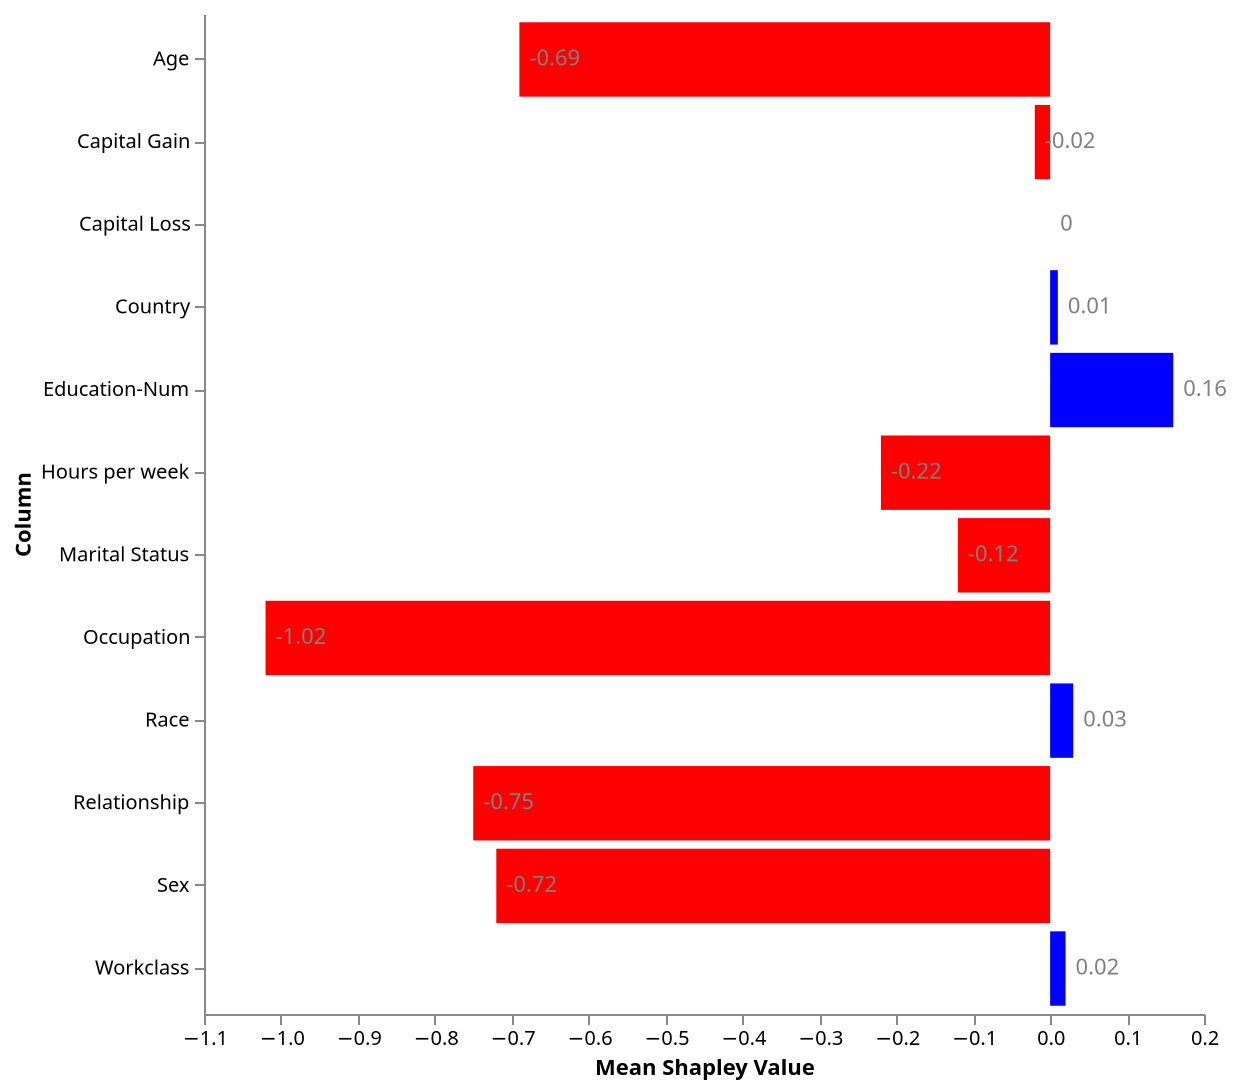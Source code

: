 {
    "$schema": "https://vega.github.io/schema/vega/v5.json",
    "description": "Mean Shapley Values Bar Plot with Rounded Numbers, Vertical Line at 0, and Arrow-like Bar Endpoints",
    "width": 500,
    "height": 500,
    "padding": 5,
    "data": [
      {
        "name": "table",
        "values": [
          {"Column": "Age", "Mean Shapley Value": -0.6932834614},
          {"Column": "Workclass", "Mean Shapley Value": 0.0160077181},
          {"Column": "Education-Num", "Mean Shapley Value": 0.1593687901},
          {"Column": "Marital Status", "Mean Shapley Value": -0.1227975013},
          {"Column": "Occupation", "Mean Shapley Value": -1.0234673973},
          {"Column": "Relationship", "Mean Shapley Value": -0.7476020132},
          {"Column": "Race", "Mean Shapley Value": 0.0314027765},
          {"Column": "Sex", "Mean Shapley Value": -0.7228710756},
          {"Column": "Capital Gain", "Mean Shapley Value": -0.0245469017},
          {"Column": "Capital Loss", "Mean Shapley Value": 0.0},
          {"Column": "Hours per week", "Mean Shapley Value": -0.2196676876},
          {"Column": "Country", "Mean Shapley Value": 0.0074794674}
        ],
        "transform": [
          {
            "type": "formula",
            "expr": "round(datum['Mean Shapley Value'] * 100) / 100",
            "as": "Rounded Mean Shapley Value"
          }
        ]
      }
    ],
    "scales": [
      {
        "name": "yscale",
        "type": "band",
        "domain": {"data": "table", "field": "Column", "sort": "-x"},
        "range": "height",
        "padding": 0.1
      },
      {
        "name": "xscale",
        "type": "linear",
        "domain": {"data": "table", "field": "Rounded Mean Shapley Value"},
        "range": "width",
        "nice": true,
        "zero": true
      }
    ],
    "axes": [
      {"orient": "left", "scale": "yscale", "title": "Column"},
      {"orient": "bottom", "scale": "xscale", "title": "Mean Shapley Value"}
    ],
    "marks": [
      {
        "type": "rule",
        "encode": {
          "enter": {
            "x": {"scale": "xscale", "value": 0},
            "y": {"value": 0},
            "y2": {"value": {"signal": "height"}},
            "strokeWidth": {"value": 1.5},
            "stroke": {"value": "black"}
          }
        }
      },
      {
        "type": "rect",
        "from": {"data": "table"},
        "encode": {
          "enter": {
            "y": {"scale": "yscale", "field": "Column"},
            "height": {"scale": "yscale", "band": 1},
            "x": {"scale": "xscale", "field": "Rounded Mean Shapley Value"},
            "x2": {"scale": "xscale", "value": 0}
          },
          "update": {
            "fill": [
              {"test": "datum['Rounded Mean Shapley Value'] < 0", "value": "red"},
              {"test": "datum['Rounded Mean Shapley Value'] >= 0", "value": "blue"}
            ]
          },
          "hover": {
            "fill": {"value": "lightgrey"}
          }
        }
      },
      {
        "type": "text",
        "from": {"data": "table"},
        "encode": {
          "enter": {
            "y": {"scale": "yscale", "field": "Column", "band": 0.5},
            "x": {"scale": "xscale", "field": "Rounded Mean Shapley Value", "offset": 5},
            "align": {"value": "left"},
            "baseline": {"value": "middle"},
            "text": {"field": "Rounded Mean Shapley Value"},
            "fill": {"value": "grey"}
          }
        }
      }
    ]
  }
  